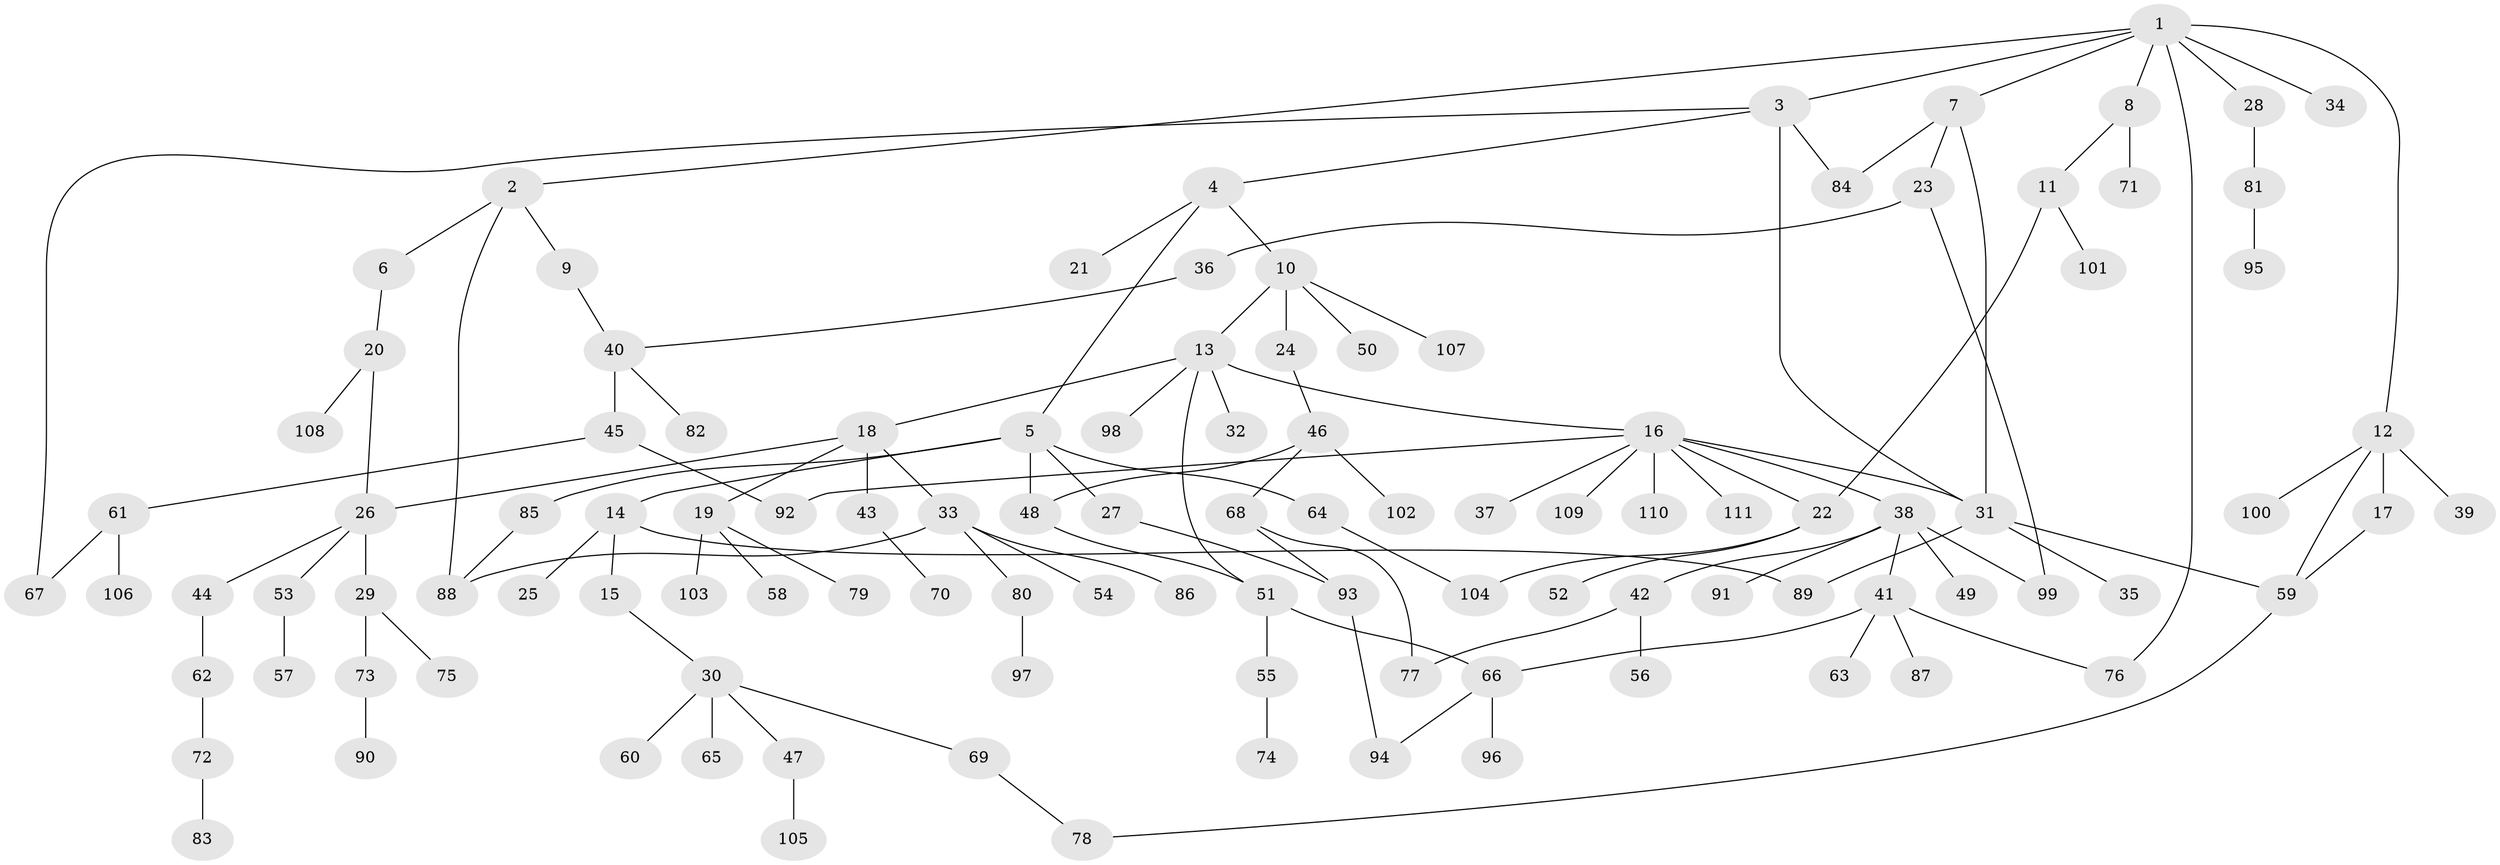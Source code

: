 // coarse degree distribution, {7: 0.05333333333333334, 4: 0.08, 6: 0.02666666666666667, 2: 0.21333333333333335, 5: 0.08, 3: 0.10666666666666667, 8: 0.013333333333333334, 1: 0.4266666666666667}
// Generated by graph-tools (version 1.1) at 2025/41/03/06/25 10:41:28]
// undirected, 111 vertices, 133 edges
graph export_dot {
graph [start="1"]
  node [color=gray90,style=filled];
  1;
  2;
  3;
  4;
  5;
  6;
  7;
  8;
  9;
  10;
  11;
  12;
  13;
  14;
  15;
  16;
  17;
  18;
  19;
  20;
  21;
  22;
  23;
  24;
  25;
  26;
  27;
  28;
  29;
  30;
  31;
  32;
  33;
  34;
  35;
  36;
  37;
  38;
  39;
  40;
  41;
  42;
  43;
  44;
  45;
  46;
  47;
  48;
  49;
  50;
  51;
  52;
  53;
  54;
  55;
  56;
  57;
  58;
  59;
  60;
  61;
  62;
  63;
  64;
  65;
  66;
  67;
  68;
  69;
  70;
  71;
  72;
  73;
  74;
  75;
  76;
  77;
  78;
  79;
  80;
  81;
  82;
  83;
  84;
  85;
  86;
  87;
  88;
  89;
  90;
  91;
  92;
  93;
  94;
  95;
  96;
  97;
  98;
  99;
  100;
  101;
  102;
  103;
  104;
  105;
  106;
  107;
  108;
  109;
  110;
  111;
  1 -- 2;
  1 -- 3;
  1 -- 7;
  1 -- 8;
  1 -- 12;
  1 -- 28;
  1 -- 34;
  1 -- 76;
  2 -- 6;
  2 -- 9;
  2 -- 88;
  3 -- 4;
  3 -- 67;
  3 -- 84;
  3 -- 31;
  4 -- 5;
  4 -- 10;
  4 -- 21;
  5 -- 14;
  5 -- 27;
  5 -- 48;
  5 -- 64;
  5 -- 85;
  6 -- 20;
  7 -- 23;
  7 -- 31;
  7 -- 84;
  8 -- 11;
  8 -- 71;
  9 -- 40;
  10 -- 13;
  10 -- 24;
  10 -- 50;
  10 -- 107;
  11 -- 101;
  11 -- 22;
  12 -- 17;
  12 -- 39;
  12 -- 100;
  12 -- 59;
  13 -- 16;
  13 -- 18;
  13 -- 32;
  13 -- 51;
  13 -- 98;
  14 -- 15;
  14 -- 25;
  14 -- 89;
  15 -- 30;
  16 -- 22;
  16 -- 37;
  16 -- 38;
  16 -- 92;
  16 -- 109;
  16 -- 110;
  16 -- 111;
  16 -- 31;
  17 -- 59;
  18 -- 19;
  18 -- 33;
  18 -- 43;
  18 -- 26;
  19 -- 58;
  19 -- 79;
  19 -- 103;
  20 -- 26;
  20 -- 108;
  22 -- 52;
  22 -- 104;
  23 -- 36;
  23 -- 99;
  24 -- 46;
  26 -- 29;
  26 -- 44;
  26 -- 53;
  27 -- 93;
  28 -- 81;
  29 -- 73;
  29 -- 75;
  30 -- 47;
  30 -- 60;
  30 -- 65;
  30 -- 69;
  31 -- 35;
  31 -- 89;
  31 -- 59;
  33 -- 54;
  33 -- 80;
  33 -- 86;
  33 -- 88;
  36 -- 40;
  38 -- 41;
  38 -- 42;
  38 -- 49;
  38 -- 91;
  38 -- 99;
  40 -- 45;
  40 -- 82;
  41 -- 63;
  41 -- 66;
  41 -- 87;
  41 -- 76;
  42 -- 56;
  42 -- 77;
  43 -- 70;
  44 -- 62;
  45 -- 61;
  45 -- 92;
  46 -- 68;
  46 -- 102;
  46 -- 48;
  47 -- 105;
  48 -- 51;
  51 -- 55;
  51 -- 66;
  53 -- 57;
  55 -- 74;
  59 -- 78;
  61 -- 67;
  61 -- 106;
  62 -- 72;
  64 -- 104;
  66 -- 96;
  66 -- 94;
  68 -- 77;
  68 -- 93;
  69 -- 78;
  72 -- 83;
  73 -- 90;
  80 -- 97;
  81 -- 95;
  85 -- 88;
  93 -- 94;
}
